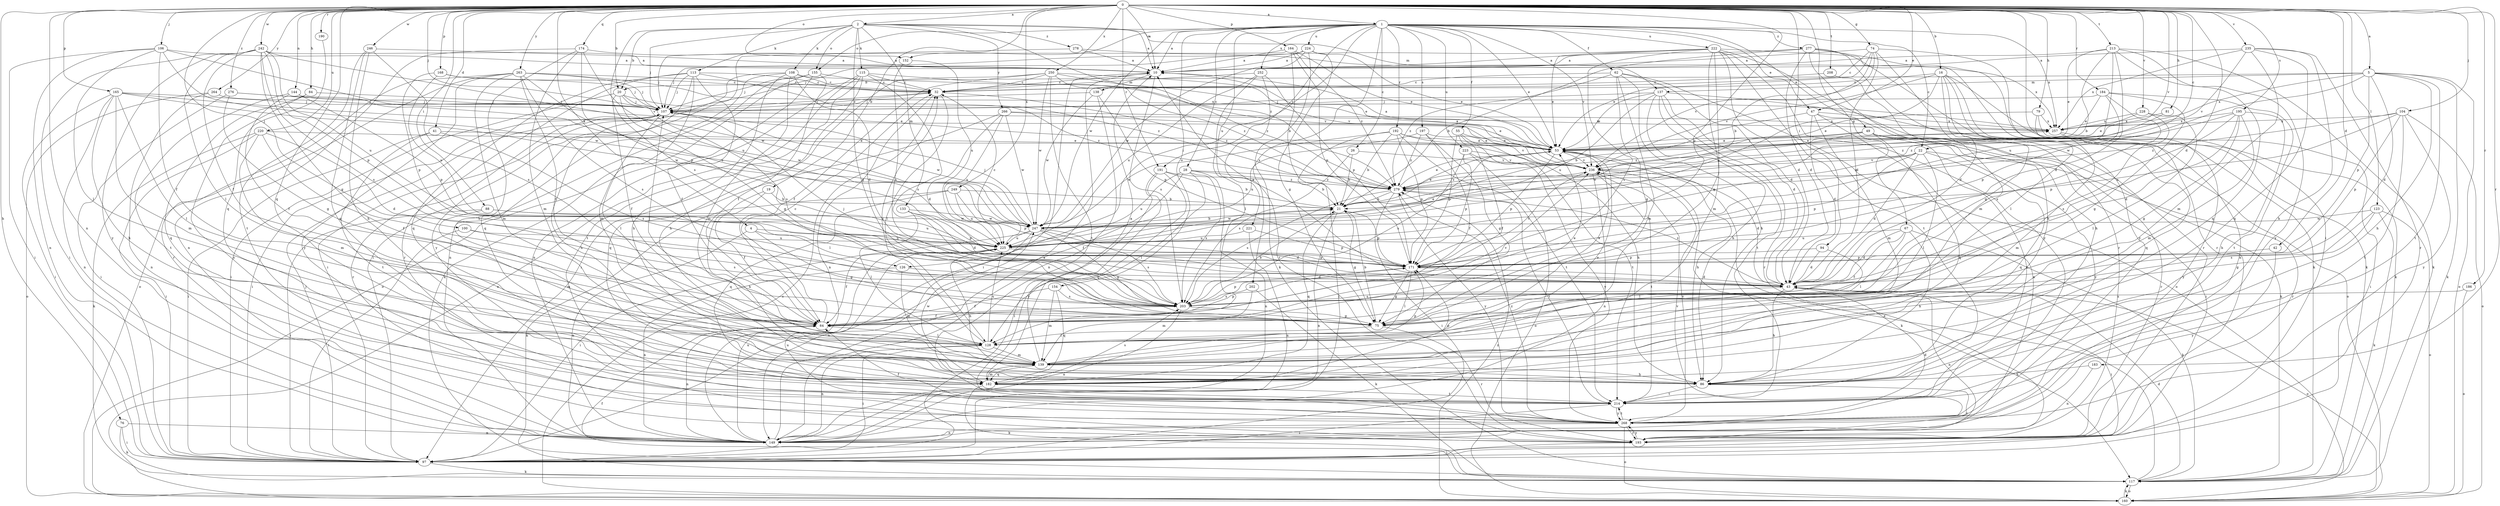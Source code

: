 strict digraph  {
0;
1;
2;
4;
5;
10;
16;
19;
20;
21;
22;
26;
28;
32;
41;
42;
43;
47;
49;
53;
55;
62;
64;
67;
74;
75;
76;
79;
81;
84;
86;
88;
94;
97;
100;
104;
106;
107;
108;
113;
115;
117;
123;
126;
128;
133;
137;
138;
139;
144;
149;
152;
154;
155;
160;
164;
165;
168;
171;
174;
182;
183;
184;
186;
190;
191;
192;
193;
195;
197;
202;
203;
208;
213;
214;
220;
221;
222;
223;
224;
225;
228;
235;
236;
242;
246;
247;
249;
250;
252;
257;
263;
264;
266;
268;
276;
277;
278;
279;
0 -> 1  [label=a];
0 -> 2  [label=a];
0 -> 4  [label=a];
0 -> 5  [label=a];
0 -> 10  [label=a];
0 -> 16  [label=b];
0 -> 19  [label=b];
0 -> 20  [label=b];
0 -> 22  [label=c];
0 -> 41  [label=d];
0 -> 42  [label=d];
0 -> 43  [label=d];
0 -> 47  [label=e];
0 -> 67  [label=g];
0 -> 74  [label=g];
0 -> 76  [label=h];
0 -> 79  [label=h];
0 -> 81  [label=h];
0 -> 84  [label=h];
0 -> 88  [label=i];
0 -> 94  [label=i];
0 -> 97  [label=i];
0 -> 100  [label=j];
0 -> 104  [label=j];
0 -> 106  [label=j];
0 -> 107  [label=j];
0 -> 123  [label=l];
0 -> 144  [label=n];
0 -> 149  [label=n];
0 -> 152  [label=o];
0 -> 164  [label=p];
0 -> 165  [label=p];
0 -> 168  [label=p];
0 -> 171  [label=p];
0 -> 174  [label=q];
0 -> 182  [label=q];
0 -> 183  [label=r];
0 -> 184  [label=r];
0 -> 186  [label=r];
0 -> 190  [label=r];
0 -> 191  [label=r];
0 -> 195  [label=s];
0 -> 208  [label=t];
0 -> 213  [label=t];
0 -> 220  [label=u];
0 -> 228  [label=v];
0 -> 235  [label=v];
0 -> 236  [label=v];
0 -> 242  [label=w];
0 -> 246  [label=w];
0 -> 249  [label=x];
0 -> 250  [label=x];
0 -> 263  [label=y];
0 -> 264  [label=y];
0 -> 276  [label=z];
1 -> 10  [label=a];
1 -> 22  [label=c];
1 -> 26  [label=c];
1 -> 28  [label=c];
1 -> 47  [label=e];
1 -> 49  [label=e];
1 -> 53  [label=e];
1 -> 55  [label=f];
1 -> 62  [label=f];
1 -> 126  [label=l];
1 -> 152  [label=o];
1 -> 154  [label=o];
1 -> 155  [label=o];
1 -> 191  [label=r];
1 -> 192  [label=r];
1 -> 197  [label=s];
1 -> 202  [label=s];
1 -> 221  [label=u];
1 -> 222  [label=u];
1 -> 223  [label=u];
1 -> 224  [label=u];
1 -> 236  [label=v];
1 -> 247  [label=w];
1 -> 252  [label=x];
1 -> 257  [label=x];
1 -> 277  [label=z];
2 -> 10  [label=a];
2 -> 20  [label=b];
2 -> 75  [label=g];
2 -> 107  [label=j];
2 -> 108  [label=k];
2 -> 113  [label=k];
2 -> 115  [label=k];
2 -> 133  [label=m];
2 -> 137  [label=m];
2 -> 155  [label=o];
2 -> 203  [label=s];
2 -> 266  [label=y];
2 -> 278  [label=z];
2 -> 279  [label=z];
4 -> 75  [label=g];
4 -> 126  [label=l];
4 -> 149  [label=n];
4 -> 225  [label=u];
5 -> 20  [label=b];
5 -> 43  [label=d];
5 -> 86  [label=h];
5 -> 117  [label=k];
5 -> 137  [label=m];
5 -> 160  [label=o];
5 -> 171  [label=p];
5 -> 214  [label=t];
5 -> 247  [label=w];
5 -> 257  [label=x];
10 -> 32  [label=c];
10 -> 97  [label=i];
10 -> 138  [label=m];
10 -> 203  [label=s];
16 -> 32  [label=c];
16 -> 43  [label=d];
16 -> 75  [label=g];
16 -> 117  [label=k];
16 -> 128  [label=l];
16 -> 149  [label=n];
16 -> 225  [label=u];
16 -> 236  [label=v];
19 -> 21  [label=b];
19 -> 64  [label=f];
19 -> 86  [label=h];
20 -> 64  [label=f];
20 -> 75  [label=g];
20 -> 97  [label=i];
20 -> 107  [label=j];
20 -> 203  [label=s];
20 -> 279  [label=z];
21 -> 53  [label=e];
21 -> 75  [label=g];
21 -> 149  [label=n];
21 -> 171  [label=p];
21 -> 182  [label=q];
21 -> 247  [label=w];
22 -> 43  [label=d];
22 -> 128  [label=l];
22 -> 171  [label=p];
22 -> 182  [label=q];
22 -> 193  [label=r];
22 -> 236  [label=v];
22 -> 279  [label=z];
26 -> 21  [label=b];
26 -> 203  [label=s];
26 -> 236  [label=v];
28 -> 21  [label=b];
28 -> 64  [label=f];
28 -> 128  [label=l];
28 -> 149  [label=n];
28 -> 203  [label=s];
28 -> 225  [label=u];
28 -> 279  [label=z];
32 -> 107  [label=j];
32 -> 128  [label=l];
32 -> 149  [label=n];
32 -> 279  [label=z];
41 -> 53  [label=e];
41 -> 97  [label=i];
41 -> 203  [label=s];
41 -> 214  [label=t];
42 -> 171  [label=p];
42 -> 268  [label=y];
43 -> 10  [label=a];
43 -> 86  [label=h];
43 -> 97  [label=i];
43 -> 149  [label=n];
43 -> 160  [label=o];
43 -> 203  [label=s];
43 -> 279  [label=z];
47 -> 21  [label=b];
47 -> 43  [label=d];
47 -> 117  [label=k];
47 -> 139  [label=m];
47 -> 149  [label=n];
47 -> 257  [label=x];
49 -> 53  [label=e];
49 -> 97  [label=i];
49 -> 182  [label=q];
49 -> 193  [label=r];
49 -> 214  [label=t];
49 -> 247  [label=w];
49 -> 268  [label=y];
49 -> 279  [label=z];
53 -> 10  [label=a];
53 -> 86  [label=h];
53 -> 171  [label=p];
53 -> 236  [label=v];
53 -> 257  [label=x];
55 -> 53  [label=e];
55 -> 64  [label=f];
55 -> 86  [label=h];
55 -> 171  [label=p];
55 -> 214  [label=t];
62 -> 32  [label=c];
62 -> 43  [label=d];
62 -> 75  [label=g];
62 -> 86  [label=h];
62 -> 139  [label=m];
62 -> 160  [label=o];
62 -> 279  [label=z];
64 -> 32  [label=c];
64 -> 53  [label=e];
64 -> 107  [label=j];
64 -> 128  [label=l];
64 -> 149  [label=n];
64 -> 171  [label=p];
64 -> 236  [label=v];
67 -> 43  [label=d];
67 -> 64  [label=f];
67 -> 86  [label=h];
67 -> 117  [label=k];
67 -> 128  [label=l];
67 -> 225  [label=u];
74 -> 10  [label=a];
74 -> 21  [label=b];
74 -> 32  [label=c];
74 -> 43  [label=d];
74 -> 53  [label=e];
74 -> 139  [label=m];
74 -> 193  [label=r];
74 -> 236  [label=v];
75 -> 21  [label=b];
75 -> 53  [label=e];
75 -> 128  [label=l];
75 -> 193  [label=r];
76 -> 97  [label=i];
76 -> 117  [label=k];
76 -> 149  [label=n];
79 -> 53  [label=e];
79 -> 97  [label=i];
79 -> 182  [label=q];
79 -> 257  [label=x];
81 -> 257  [label=x];
81 -> 279  [label=z];
84 -> 107  [label=j];
84 -> 182  [label=q];
84 -> 268  [label=y];
86 -> 193  [label=r];
86 -> 214  [label=t];
88 -> 97  [label=i];
88 -> 139  [label=m];
88 -> 225  [label=u];
88 -> 247  [label=w];
94 -> 43  [label=d];
94 -> 128  [label=l];
94 -> 171  [label=p];
97 -> 107  [label=j];
97 -> 117  [label=k];
100 -> 97  [label=i];
100 -> 203  [label=s];
100 -> 225  [label=u];
104 -> 160  [label=o];
104 -> 171  [label=p];
104 -> 214  [label=t];
104 -> 225  [label=u];
104 -> 257  [label=x];
104 -> 268  [label=y];
104 -> 279  [label=z];
106 -> 10  [label=a];
106 -> 64  [label=f];
106 -> 97  [label=i];
106 -> 128  [label=l];
106 -> 149  [label=n];
106 -> 236  [label=v];
106 -> 247  [label=w];
107 -> 32  [label=c];
107 -> 86  [label=h];
107 -> 97  [label=i];
107 -> 128  [label=l];
107 -> 193  [label=r];
107 -> 247  [label=w];
107 -> 257  [label=x];
108 -> 32  [label=c];
108 -> 43  [label=d];
108 -> 86  [label=h];
108 -> 97  [label=i];
108 -> 139  [label=m];
108 -> 182  [label=q];
108 -> 236  [label=v];
113 -> 32  [label=c];
113 -> 64  [label=f];
113 -> 107  [label=j];
113 -> 139  [label=m];
113 -> 182  [label=q];
113 -> 193  [label=r];
113 -> 268  [label=y];
113 -> 279  [label=z];
115 -> 32  [label=c];
115 -> 86  [label=h];
115 -> 149  [label=n];
115 -> 160  [label=o];
115 -> 203  [label=s];
115 -> 214  [label=t];
115 -> 279  [label=z];
117 -> 43  [label=d];
117 -> 53  [label=e];
117 -> 64  [label=f];
117 -> 160  [label=o];
123 -> 75  [label=g];
123 -> 117  [label=k];
123 -> 160  [label=o];
123 -> 203  [label=s];
123 -> 247  [label=w];
126 -> 43  [label=d];
126 -> 139  [label=m];
126 -> 149  [label=n];
128 -> 32  [label=c];
128 -> 97  [label=i];
128 -> 139  [label=m];
128 -> 149  [label=n];
128 -> 225  [label=u];
133 -> 43  [label=d];
133 -> 128  [label=l];
133 -> 171  [label=p];
133 -> 247  [label=w];
137 -> 43  [label=d];
137 -> 53  [label=e];
137 -> 86  [label=h];
137 -> 107  [label=j];
137 -> 160  [label=o];
137 -> 193  [label=r];
137 -> 214  [label=t];
137 -> 225  [label=u];
138 -> 107  [label=j];
138 -> 149  [label=n];
138 -> 171  [label=p];
138 -> 247  [label=w];
139 -> 10  [label=a];
139 -> 53  [label=e];
139 -> 86  [label=h];
139 -> 171  [label=p];
139 -> 182  [label=q];
144 -> 64  [label=f];
144 -> 107  [label=j];
144 -> 171  [label=p];
144 -> 214  [label=t];
149 -> 10  [label=a];
149 -> 225  [label=u];
149 -> 236  [label=v];
152 -> 203  [label=s];
152 -> 225  [label=u];
154 -> 64  [label=f];
154 -> 139  [label=m];
154 -> 182  [label=q];
154 -> 203  [label=s];
155 -> 32  [label=c];
155 -> 64  [label=f];
155 -> 107  [label=j];
155 -> 117  [label=k];
155 -> 149  [label=n];
155 -> 160  [label=o];
160 -> 32  [label=c];
160 -> 117  [label=k];
160 -> 279  [label=z];
164 -> 10  [label=a];
164 -> 21  [label=b];
164 -> 53  [label=e];
164 -> 107  [label=j];
164 -> 171  [label=p];
164 -> 279  [label=z];
165 -> 53  [label=e];
165 -> 86  [label=h];
165 -> 97  [label=i];
165 -> 107  [label=j];
165 -> 128  [label=l];
165 -> 139  [label=m];
165 -> 149  [label=n];
165 -> 247  [label=w];
168 -> 32  [label=c];
168 -> 107  [label=j];
168 -> 171  [label=p];
168 -> 225  [label=u];
171 -> 43  [label=d];
171 -> 75  [label=g];
171 -> 128  [label=l];
171 -> 236  [label=v];
174 -> 10  [label=a];
174 -> 86  [label=h];
174 -> 139  [label=m];
174 -> 149  [label=n];
174 -> 171  [label=p];
174 -> 225  [label=u];
182 -> 117  [label=k];
182 -> 139  [label=m];
182 -> 171  [label=p];
182 -> 203  [label=s];
182 -> 214  [label=t];
182 -> 247  [label=w];
183 -> 86  [label=h];
183 -> 149  [label=n];
184 -> 53  [label=e];
184 -> 75  [label=g];
184 -> 107  [label=j];
184 -> 171  [label=p];
184 -> 203  [label=s];
184 -> 214  [label=t];
186 -> 160  [label=o];
186 -> 203  [label=s];
190 -> 182  [label=q];
191 -> 21  [label=b];
191 -> 97  [label=i];
191 -> 182  [label=q];
191 -> 268  [label=y];
191 -> 279  [label=z];
192 -> 21  [label=b];
192 -> 53  [label=e];
192 -> 97  [label=i];
192 -> 171  [label=p];
192 -> 214  [label=t];
192 -> 236  [label=v];
192 -> 247  [label=w];
193 -> 97  [label=i];
193 -> 225  [label=u];
193 -> 268  [label=y];
195 -> 43  [label=d];
195 -> 75  [label=g];
195 -> 86  [label=h];
195 -> 139  [label=m];
195 -> 171  [label=p];
195 -> 257  [label=x];
195 -> 279  [label=z];
197 -> 53  [label=e];
197 -> 64  [label=f];
197 -> 75  [label=g];
197 -> 225  [label=u];
197 -> 279  [label=z];
202 -> 117  [label=k];
202 -> 139  [label=m];
202 -> 203  [label=s];
203 -> 21  [label=b];
203 -> 64  [label=f];
203 -> 75  [label=g];
203 -> 107  [label=j];
203 -> 149  [label=n];
203 -> 171  [label=p];
208 -> 32  [label=c];
208 -> 86  [label=h];
213 -> 10  [label=a];
213 -> 21  [label=b];
213 -> 43  [label=d];
213 -> 53  [label=e];
213 -> 117  [label=k];
213 -> 182  [label=q];
213 -> 225  [label=u];
213 -> 268  [label=y];
214 -> 97  [label=i];
214 -> 268  [label=y];
220 -> 43  [label=d];
220 -> 53  [label=e];
220 -> 64  [label=f];
220 -> 97  [label=i];
220 -> 117  [label=k];
220 -> 139  [label=m];
221 -> 149  [label=n];
221 -> 171  [label=p];
221 -> 225  [label=u];
222 -> 10  [label=a];
222 -> 43  [label=d];
222 -> 53  [label=e];
222 -> 75  [label=g];
222 -> 107  [label=j];
222 -> 117  [label=k];
222 -> 139  [label=m];
222 -> 193  [label=r];
222 -> 203  [label=s];
222 -> 214  [label=t];
222 -> 268  [label=y];
223 -> 160  [label=o];
223 -> 171  [label=p];
223 -> 203  [label=s];
223 -> 236  [label=v];
223 -> 268  [label=y];
224 -> 10  [label=a];
224 -> 53  [label=e];
224 -> 75  [label=g];
224 -> 107  [label=j];
224 -> 117  [label=k];
224 -> 247  [label=w];
225 -> 32  [label=c];
225 -> 53  [label=e];
225 -> 64  [label=f];
225 -> 86  [label=h];
225 -> 171  [label=p];
228 -> 53  [label=e];
228 -> 128  [label=l];
228 -> 203  [label=s];
228 -> 257  [label=x];
235 -> 10  [label=a];
235 -> 86  [label=h];
235 -> 139  [label=m];
235 -> 182  [label=q];
235 -> 193  [label=r];
235 -> 236  [label=v];
235 -> 257  [label=x];
236 -> 10  [label=a];
236 -> 43  [label=d];
236 -> 117  [label=k];
236 -> 149  [label=n];
236 -> 214  [label=t];
236 -> 279  [label=z];
242 -> 10  [label=a];
242 -> 64  [label=f];
242 -> 75  [label=g];
242 -> 97  [label=i];
242 -> 128  [label=l];
242 -> 171  [label=p];
242 -> 203  [label=s];
242 -> 225  [label=u];
242 -> 247  [label=w];
242 -> 268  [label=y];
246 -> 10  [label=a];
246 -> 86  [label=h];
246 -> 182  [label=q];
246 -> 203  [label=s];
246 -> 214  [label=t];
247 -> 21  [label=b];
247 -> 43  [label=d];
247 -> 75  [label=g];
247 -> 97  [label=i];
247 -> 107  [label=j];
247 -> 149  [label=n];
247 -> 203  [label=s];
247 -> 225  [label=u];
249 -> 21  [label=b];
249 -> 117  [label=k];
249 -> 171  [label=p];
249 -> 182  [label=q];
249 -> 225  [label=u];
250 -> 32  [label=c];
250 -> 53  [label=e];
250 -> 64  [label=f];
250 -> 97  [label=i];
250 -> 214  [label=t];
250 -> 236  [label=v];
250 -> 247  [label=w];
250 -> 279  [label=z];
252 -> 32  [label=c];
252 -> 128  [label=l];
252 -> 171  [label=p];
252 -> 193  [label=r];
252 -> 225  [label=u];
257 -> 53  [label=e];
257 -> 139  [label=m];
257 -> 268  [label=y];
263 -> 32  [label=c];
263 -> 64  [label=f];
263 -> 107  [label=j];
263 -> 139  [label=m];
263 -> 160  [label=o];
263 -> 193  [label=r];
263 -> 203  [label=s];
263 -> 225  [label=u];
263 -> 257  [label=x];
263 -> 268  [label=y];
264 -> 107  [label=j];
264 -> 149  [label=n];
264 -> 160  [label=o];
266 -> 43  [label=d];
266 -> 53  [label=e];
266 -> 182  [label=q];
266 -> 225  [label=u];
266 -> 247  [label=w];
266 -> 257  [label=x];
268 -> 43  [label=d];
268 -> 64  [label=f];
268 -> 149  [label=n];
268 -> 160  [label=o];
268 -> 193  [label=r];
268 -> 214  [label=t];
268 -> 236  [label=v];
268 -> 279  [label=z];
276 -> 75  [label=g];
276 -> 97  [label=i];
276 -> 107  [label=j];
276 -> 247  [label=w];
277 -> 10  [label=a];
277 -> 21  [label=b];
277 -> 43  [label=d];
277 -> 86  [label=h];
277 -> 117  [label=k];
277 -> 193  [label=r];
277 -> 268  [label=y];
278 -> 10  [label=a];
278 -> 97  [label=i];
278 -> 257  [label=x];
279 -> 21  [label=b];
279 -> 53  [label=e];
279 -> 97  [label=i];
279 -> 203  [label=s];
279 -> 214  [label=t];
279 -> 268  [label=y];
}
